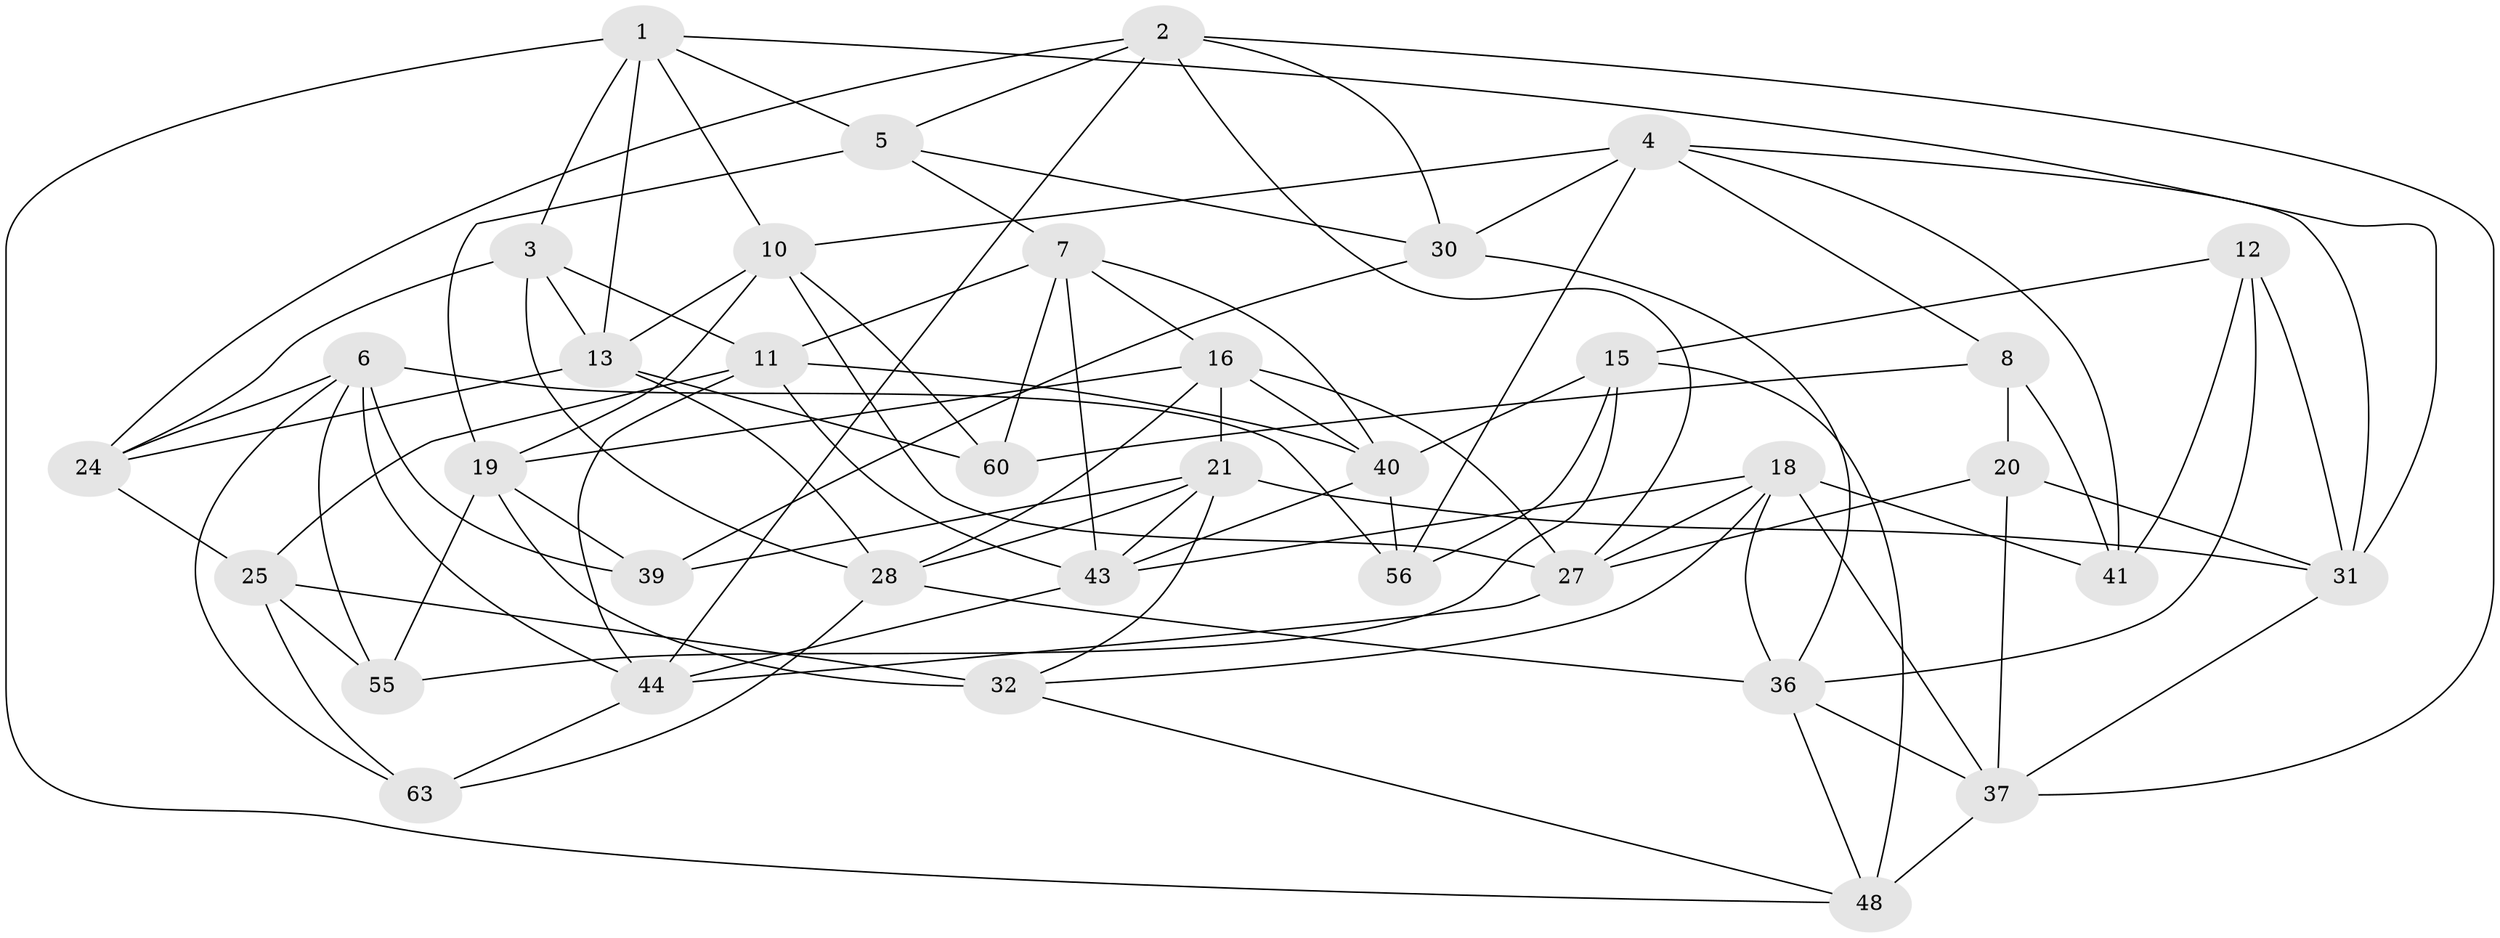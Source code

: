 // original degree distribution, {4: 1.0}
// Generated by graph-tools (version 1.1) at 2025/42/03/06/25 10:42:21]
// undirected, 37 vertices, 98 edges
graph export_dot {
graph [start="1"]
  node [color=gray90,style=filled];
  1 [super="+22"];
  2 [super="+17"];
  3 [super="+33"];
  4 [super="+9"];
  5 [super="+47"];
  6 [super="+29"];
  7 [super="+54"];
  8;
  10 [super="+57"];
  11 [super="+23"];
  12;
  13 [super="+14"];
  15 [super="+46"];
  16 [super="+59"];
  18 [super="+53"];
  19 [super="+34"];
  20;
  21 [super="+61"];
  24 [super="+26"];
  25 [super="+62"];
  27 [super="+52"];
  28 [super="+45"];
  30 [super="+58"];
  31 [super="+35"];
  32 [super="+50"];
  36 [super="+38"];
  37 [super="+51"];
  39;
  40 [super="+42"];
  41;
  43 [super="+49"];
  44 [super="+64"];
  48 [super="+65"];
  55;
  56;
  60;
  63;
  1 -- 5;
  1 -- 31;
  1 -- 48;
  1 -- 10;
  1 -- 13;
  1 -- 3;
  2 -- 27;
  2 -- 24;
  2 -- 37;
  2 -- 5;
  2 -- 30;
  2 -- 44;
  3 -- 24 [weight=2];
  3 -- 13;
  3 -- 28;
  3 -- 11;
  4 -- 56;
  4 -- 31;
  4 -- 8;
  4 -- 41;
  4 -- 30;
  4 -- 10;
  5 -- 7;
  5 -- 19;
  5 -- 30 [weight=2];
  6 -- 44;
  6 -- 39;
  6 -- 56;
  6 -- 55;
  6 -- 63;
  6 -- 24;
  7 -- 11;
  7 -- 40;
  7 -- 60;
  7 -- 43;
  7 -- 16;
  8 -- 60;
  8 -- 41;
  8 -- 20;
  10 -- 27;
  10 -- 60;
  10 -- 13;
  10 -- 19;
  11 -- 25;
  11 -- 40;
  11 -- 43;
  11 -- 44;
  12 -- 41;
  12 -- 36;
  12 -- 15;
  12 -- 31;
  13 -- 28;
  13 -- 24;
  13 -- 60;
  15 -- 40;
  15 -- 48 [weight=2];
  15 -- 56;
  15 -- 55;
  16 -- 28;
  16 -- 19;
  16 -- 27;
  16 -- 40;
  16 -- 21;
  18 -- 37;
  18 -- 27;
  18 -- 36;
  18 -- 32;
  18 -- 41;
  18 -- 43;
  19 -- 39;
  19 -- 55;
  19 -- 32;
  20 -- 31;
  20 -- 27;
  20 -- 37;
  21 -- 32;
  21 -- 28;
  21 -- 39;
  21 -- 31;
  21 -- 43;
  24 -- 25;
  25 -- 63;
  25 -- 32 [weight=2];
  25 -- 55;
  27 -- 44;
  28 -- 36;
  28 -- 63;
  30 -- 36;
  30 -- 39;
  31 -- 37;
  32 -- 48;
  36 -- 48;
  36 -- 37;
  37 -- 48;
  40 -- 43;
  40 -- 56;
  43 -- 44;
  44 -- 63;
}
